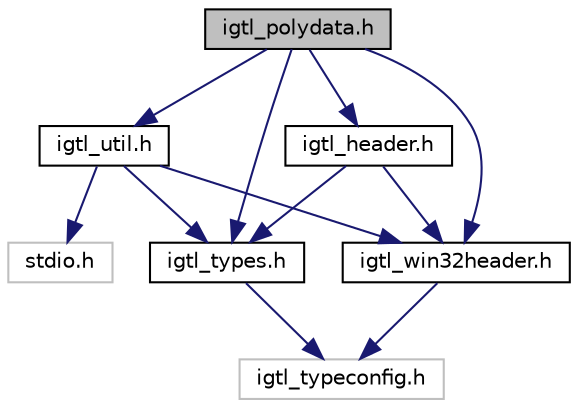 digraph "igtl_polydata.h"
{
  edge [fontname="Helvetica",fontsize="10",labelfontname="Helvetica",labelfontsize="10"];
  node [fontname="Helvetica",fontsize="10",shape=record];
  Node1 [label="igtl_polydata.h",height=0.2,width=0.4,color="black", fillcolor="grey75", style="filled", fontcolor="black"];
  Node1 -> Node2 [color="midnightblue",fontsize="10",style="solid",fontname="Helvetica"];
  Node2 [label="igtl_win32header.h",height=0.2,width=0.4,color="black", fillcolor="white", style="filled",URL="$igtl__win32header_8h.html"];
  Node2 -> Node3 [color="midnightblue",fontsize="10",style="solid",fontname="Helvetica"];
  Node3 [label="igtl_typeconfig.h",height=0.2,width=0.4,color="grey75", fillcolor="white", style="filled"];
  Node1 -> Node4 [color="midnightblue",fontsize="10",style="solid",fontname="Helvetica"];
  Node4 [label="igtl_header.h",height=0.2,width=0.4,color="black", fillcolor="white", style="filled",URL="$igtl__header_8h.html"];
  Node4 -> Node5 [color="midnightblue",fontsize="10",style="solid",fontname="Helvetica"];
  Node5 [label="igtl_types.h",height=0.2,width=0.4,color="black", fillcolor="white", style="filled",URL="$igtl__types_8h.html"];
  Node5 -> Node3 [color="midnightblue",fontsize="10",style="solid",fontname="Helvetica"];
  Node4 -> Node2 [color="midnightblue",fontsize="10",style="solid",fontname="Helvetica"];
  Node1 -> Node6 [color="midnightblue",fontsize="10",style="solid",fontname="Helvetica"];
  Node6 [label="igtl_util.h",height=0.2,width=0.4,color="black", fillcolor="white", style="filled",URL="$igtl__util_8h.html"];
  Node6 -> Node7 [color="midnightblue",fontsize="10",style="solid",fontname="Helvetica"];
  Node7 [label="stdio.h",height=0.2,width=0.4,color="grey75", fillcolor="white", style="filled"];
  Node6 -> Node2 [color="midnightblue",fontsize="10",style="solid",fontname="Helvetica"];
  Node6 -> Node5 [color="midnightblue",fontsize="10",style="solid",fontname="Helvetica"];
  Node1 -> Node5 [color="midnightblue",fontsize="10",style="solid",fontname="Helvetica"];
}
